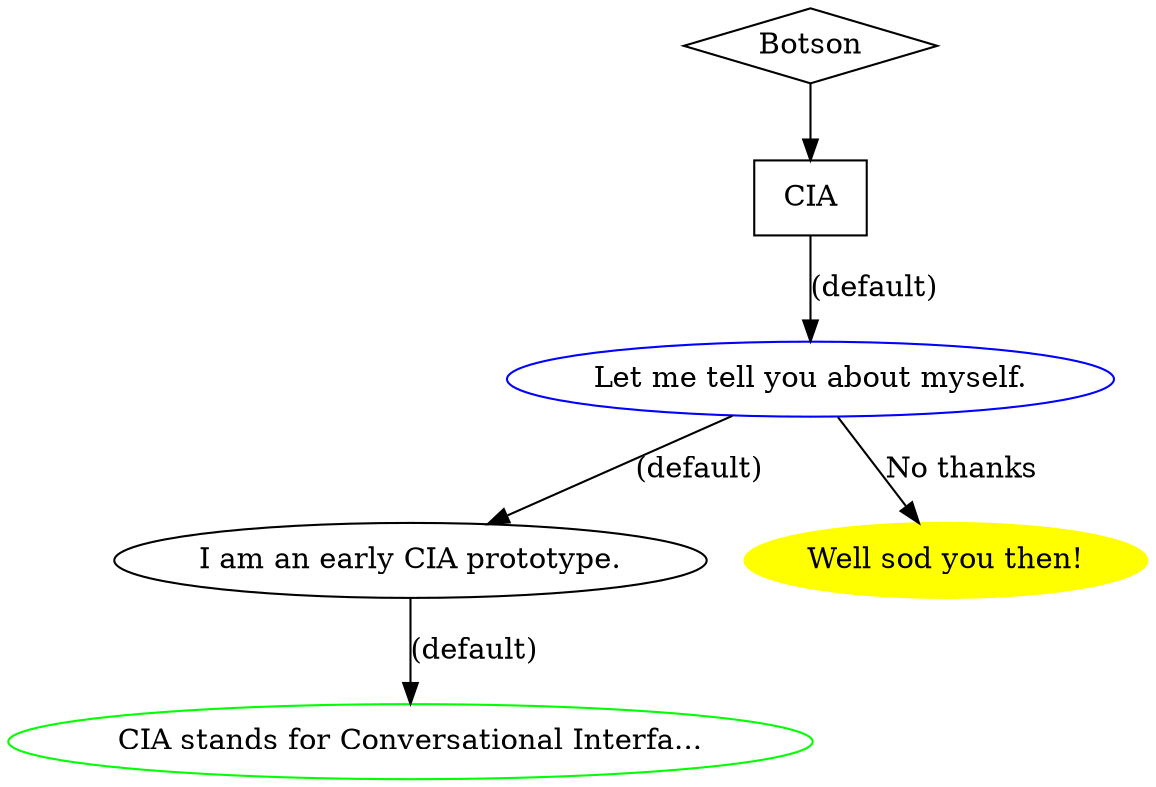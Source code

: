 digraph thread_1 {
thread [label="Botson",URL="Index.html?perform=ClassSubView&sub_class=2",shape=diamond];
thread -> enter;
enter [label="CIA",URL="Index.html?perform=ScriptSubView&sub_script=1",shape=box];
rule_1[label="Let me tell you about myself.",color=blue,URL="Index.html?perform=RuleSubView&sub_rule=1"];
enter -> rule_1 [label="(default)"];
rule_1 -> rule_2 [label="(default)"];
rule_1 -> rule_4 [label="No thanks"];
rule_2[label="I am an early CIA prototype.",color=black,URL="Index.html?perform=RuleSubView&sub_rule=2"];
rule_2 -> rule_3 [label="(default)"];
rule_3[label="CIA stands for Conversational Interfa...",color=green,URL="Index.html?perform=RuleSubView&sub_rule=3"];
rule_4[label="Well sod you then!",color=yellow,style=filled,URL="Index.html?perform=RuleSubView&sub_rule=4"];
}
